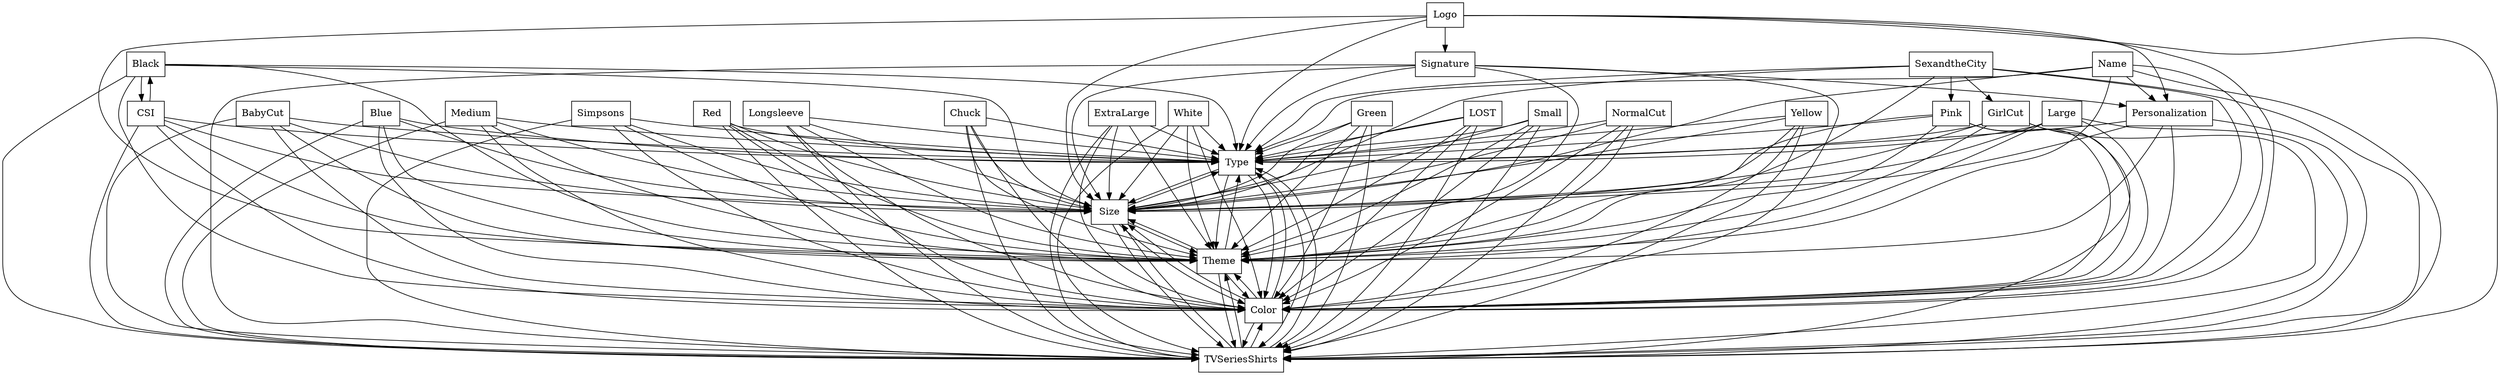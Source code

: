 digraph{
graph [rankdir=TB];
node [shape=box];
edge [arrowhead=normal];
0[label="Black",]
1[label="Logo",]
2[label="Type",]
3[label="BabyCut",]
4[label="Simpsons",]
5[label="Signature",]
6[label="Longsleeve",]
7[label="Blue",]
8[label="NormalCut",]
9[label="Pink",]
10[label="ExtraLarge",]
11[label="CSI",]
12[label="Size",]
13[label="Medium",]
14[label="TVSeriesShirts",]
15[label="Red",]
16[label="Chuck",]
17[label="Large",]
18[label="Yellow",]
19[label="GirlCut",]
20[label="Color",]
21[label="Name",]
22[label="Personalization",]
23[label="White",]
24[label="Theme",]
25[label="Green",]
26[label="LOST",]
27[label="SexandtheCity",]
28[label="Small",]
0->2[label="",]
0->11[label="",]
0->12[label="",]
0->14[label="",]
0->20[label="",]
0->24[label="",]
1->2[label="",]
1->5[label="",]
1->12[label="",]
1->14[label="",]
1->20[label="",]
1->22[label="",]
1->24[label="",]
2->12[label="",]
2->14[label="",]
2->20[label="",]
2->24[label="",]
3->2[label="",]
3->12[label="",]
3->14[label="",]
3->20[label="",]
3->24[label="",]
4->2[label="",]
4->12[label="",]
4->14[label="",]
4->20[label="",]
4->24[label="",]
5->2[label="",]
5->12[label="",]
5->14[label="",]
5->20[label="",]
5->22[label="",]
5->24[label="",]
6->2[label="",]
6->12[label="",]
6->14[label="",]
6->20[label="",]
6->24[label="",]
7->2[label="",]
7->12[label="",]
7->14[label="",]
7->20[label="",]
7->24[label="",]
8->2[label="",]
8->12[label="",]
8->14[label="",]
8->20[label="",]
8->24[label="",]
9->2[label="",]
9->12[label="",]
9->14[label="",]
9->20[label="",]
9->24[label="",]
10->2[label="",]
10->12[label="",]
10->14[label="",]
10->20[label="",]
10->24[label="",]
11->0[label="",]
11->2[label="",]
11->12[label="",]
11->14[label="",]
11->20[label="",]
11->24[label="",]
12->2[label="",]
12->14[label="",]
12->20[label="",]
12->24[label="",]
13->2[label="",]
13->12[label="",]
13->14[label="",]
13->20[label="",]
13->24[label="",]
14->2[label="",]
14->12[label="",]
14->20[label="",]
14->24[label="",]
15->2[label="",]
15->12[label="",]
15->14[label="",]
15->20[label="",]
15->24[label="",]
16->2[label="",]
16->12[label="",]
16->14[label="",]
16->20[label="",]
16->24[label="",]
17->2[label="",]
17->12[label="",]
17->14[label="",]
17->20[label="",]
17->24[label="",]
18->2[label="",]
18->12[label="",]
18->14[label="",]
18->20[label="",]
18->24[label="",]
19->2[label="",]
19->12[label="",]
19->14[label="",]
19->20[label="",]
19->24[label="",]
20->2[label="",]
20->12[label="",]
20->14[label="",]
20->24[label="",]
21->2[label="",]
21->12[label="",]
21->14[label="",]
21->20[label="",]
21->22[label="",]
21->24[label="",]
22->2[label="",]
22->12[label="",]
22->14[label="",]
22->20[label="",]
22->24[label="",]
23->2[label="",]
23->12[label="",]
23->14[label="",]
23->20[label="",]
23->24[label="",]
24->2[label="",]
24->12[label="",]
24->14[label="",]
24->20[label="",]
25->2[label="",]
25->12[label="",]
25->14[label="",]
25->20[label="",]
25->24[label="",]
26->2[label="",]
26->12[label="",]
26->14[label="",]
26->20[label="",]
26->24[label="",]
27->2[label="",]
27->9[label="",]
27->12[label="",]
27->14[label="",]
27->19[label="",]
27->20[label="",]
27->24[label="",]
28->2[label="",]
28->12[label="",]
28->14[label="",]
28->20[label="",]
28->24[label="",]
}
